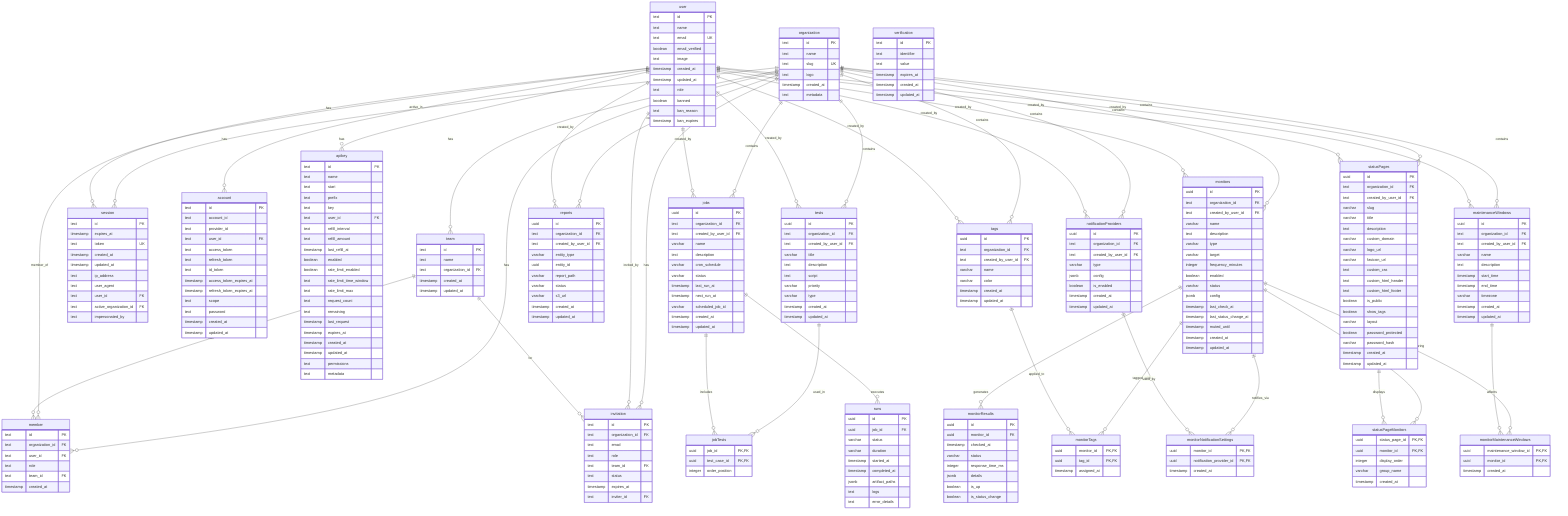 erDiagram
    %% Auth Schema
    user {
        text id PK
        text name
        text email UK
        boolean email_verified
        text image
        timestamp created_at
        timestamp updated_at
        text role
        boolean banned
        text ban_reason
        timestamp ban_expires
    }
    
    organization {
        text id PK
        text name
        text slug UK
        text logo
        timestamp created_at
        text metadata
    }
    
    team {
        text id PK
        text name
        text organization_id FK
        timestamp created_at
        timestamp updated_at
    }
    
    member {
        text id PK
        text organization_id FK
        text user_id FK
        text role
        text team_id FK
        timestamp created_at
    }
    
    invitation {
        text id PK
        text organization_id FK
        text email
        text role
        text team_id FK
        text status
        timestamp expires_at
        text inviter_id FK
    }
    
    session {
        text id PK
        timestamp expires_at
        text token UK
        timestamp created_at
        timestamp updated_at
        text ip_address
        text user_agent
        text user_id FK
        text active_organization_id FK
        text impersonated_by
    }
    
    account {
        text id PK
        text account_id
        text provider_id
        text user_id FK
        text access_token
        text refresh_token
        text id_token
        timestamp access_token_expires_at
        timestamp refresh_token_expires_at
        text scope
        text password
        timestamp created_at
        timestamp updated_at
    }
    
    verification {
        text id PK
        text identifier
        text value
        timestamp expires_at
        timestamp created_at
        timestamp updated_at
    }
    
    apikey {
        text id PK
        text name
        text start
        text prefix
        text key
        text user_id FK
        text refill_interval
        text refill_amount
        timestamp last_refill_at
        boolean enabled
        boolean rate_limit_enabled
        text rate_limit_time_window
        text rate_limit_max
        text request_count
        text remaining
        timestamp last_request
        timestamp expires_at
        timestamp created_at
        timestamp updated_at
        text permissions
        text metadata
    }
    
    %% Main Application Schema
    tests {
        uuid id PK
        text organization_id FK
        text created_by_user_id FK
        varchar title
        text description
        text script
        varchar priority
        varchar type
        timestamp created_at
        timestamp updated_at
    }
    
    jobs {
        uuid id PK
        text organization_id FK
        text created_by_user_id FK
        varchar name
        text description
        varchar cron_schedule
        varchar status
        timestamp last_run_at
        timestamp next_run_at
        varchar scheduled_job_id
        timestamp created_at
        timestamp updated_at
    }
    
    jobTests {
        uuid job_id PK,FK
        uuid test_case_id PK,FK
        integer order_position
    }
    
    runs {
        uuid id PK
        uuid job_id FK
        varchar status
        varchar duration
        timestamp started_at
        timestamp completed_at
        jsonb artifact_paths
        text logs
        text error_details
    }
    
    reports {
        uuid id PK
        text organization_id FK
        text created_by_user_id FK
        varchar entity_type
        uuid entity_id
        varchar report_path
        varchar status
        varchar s3_url
        timestamp created_at
        timestamp updated_at
    }
    
    monitors {
        uuid id PK
        text organization_id FK
        text created_by_user_id FK
        varchar name
        text description
        varchar type
        varchar target
        integer frequency_minutes
        boolean enabled
        varchar status
        jsonb config
        timestamp last_check_at
        timestamp last_status_change_at
        timestamp muted_until
        timestamp created_at
        timestamp updated_at
    }
    
    monitorResults {
        uuid id PK
        uuid monitor_id FK
        timestamp checked_at
        varchar status
        integer response_time_ms
        jsonb details
        boolean is_up
        boolean is_status_change
    }
    
    tags {
        uuid id PK
        text organization_id FK
        text created_by_user_id FK
        varchar name
        varchar color
        timestamp created_at
        timestamp updated_at
    }
    
    monitorTags {
        uuid monitor_id PK,FK
        uuid tag_id PK,FK
        timestamp assigned_at
    }
    
    notificationProviders {
        uuid id PK
        text organization_id FK
        text created_by_user_id FK
        varchar type
        jsonb config
        boolean is_enabled
        timestamp created_at
        timestamp updated_at
    }
    
    monitorNotificationSettings {
        uuid monitor_id PK,FK
        uuid notification_provider_id PK,FK
        timestamp created_at
    }
    
    statusPages {
        uuid id PK
        text organization_id FK
        text created_by_user_id FK
        varchar slug
        varchar title
        text description
        varchar custom_domain
        varchar logo_url
        varchar favicon_url
        text custom_css
        text custom_html_header
        text custom_html_footer
        boolean is_public
        boolean show_tags
        varchar layout
        boolean password_protected
        varchar password_hash
        timestamp created_at
        timestamp updated_at
    }
    
    statusPageMonitors {
        uuid status_page_id PK,FK
        uuid monitor_id PK,FK
        integer display_order
        varchar group_name
        timestamp created_at
    }
    
    maintenanceWindows {
        uuid id PK
        text organization_id FK
        text created_by_user_id FK
        varchar name
        text description
        timestamp start_time
        timestamp end_time
        varchar timezone
        timestamp created_at
        timestamp updated_at
    }
    
    monitorMaintenanceWindows {
        uuid maintenance_window_id PK,FK
        uuid monitor_id PK,FK
        timestamp created_at
    }
    
    %% Relationships
    organization ||--o{ team : "has"
    organization ||--o{ member : "has"
    organization ||--o{ invitation : "has"
    organization ||--o{ session : "active_in"
    organization ||--o{ tests : "contains"
    organization ||--o{ jobs : "contains"
    organization ||--o{ reports : "contains"
    organization ||--o{ monitors : "contains"
    organization ||--o{ tags : "contains"
    organization ||--o{ notificationProviders : "contains"
    organization ||--o{ statusPages : "contains"
    organization ||--o{ maintenanceWindows : "contains"
    
    user ||--o{ member : "member_of"
    user ||--o{ invitation : "invited_by"
    user ||--o{ session : "has"
    user ||--o{ account : "has"
    user ||--o{ apikey : "has"
    user ||--o{ tests : "created_by"
    user ||--o{ jobs : "created_by"
    user ||--o{ reports : "created_by"
    user ||--o{ monitors : "created_by"
    user ||--o{ tags : "created_by"
    user ||--o{ notificationProviders : "created_by"
    user ||--o{ statusPages : "created_by"
    user ||--o{ maintenanceWindows : "created_by"
    
    team ||--o{ member : "has"
    team ||--o{ invitation : "for"
    
    tests ||--o{ jobTests : "used_in"
    jobs ||--o{ jobTests : "includes"
    jobs ||--o{ runs : "executes"
    
    monitors ||--o{ monitorResults : "generates"
    monitors ||--o{ monitorTags : "tagged_with"
    monitors ||--o{ monitorNotificationSettings : "notifies_via"
    monitors ||--o{ statusPageMonitors : "displayed_on"
    monitors ||--o{ monitorMaintenanceWindows : "maintained_during"
    
    tags ||--o{ monitorTags : "applied_to"
    notificationProviders ||--o{ monitorNotificationSettings : "used_by"
    statusPages ||--o{ statusPageMonitors : "displays"
    maintenanceWindows ||--o{ monitorMaintenanceWindows : "affects"